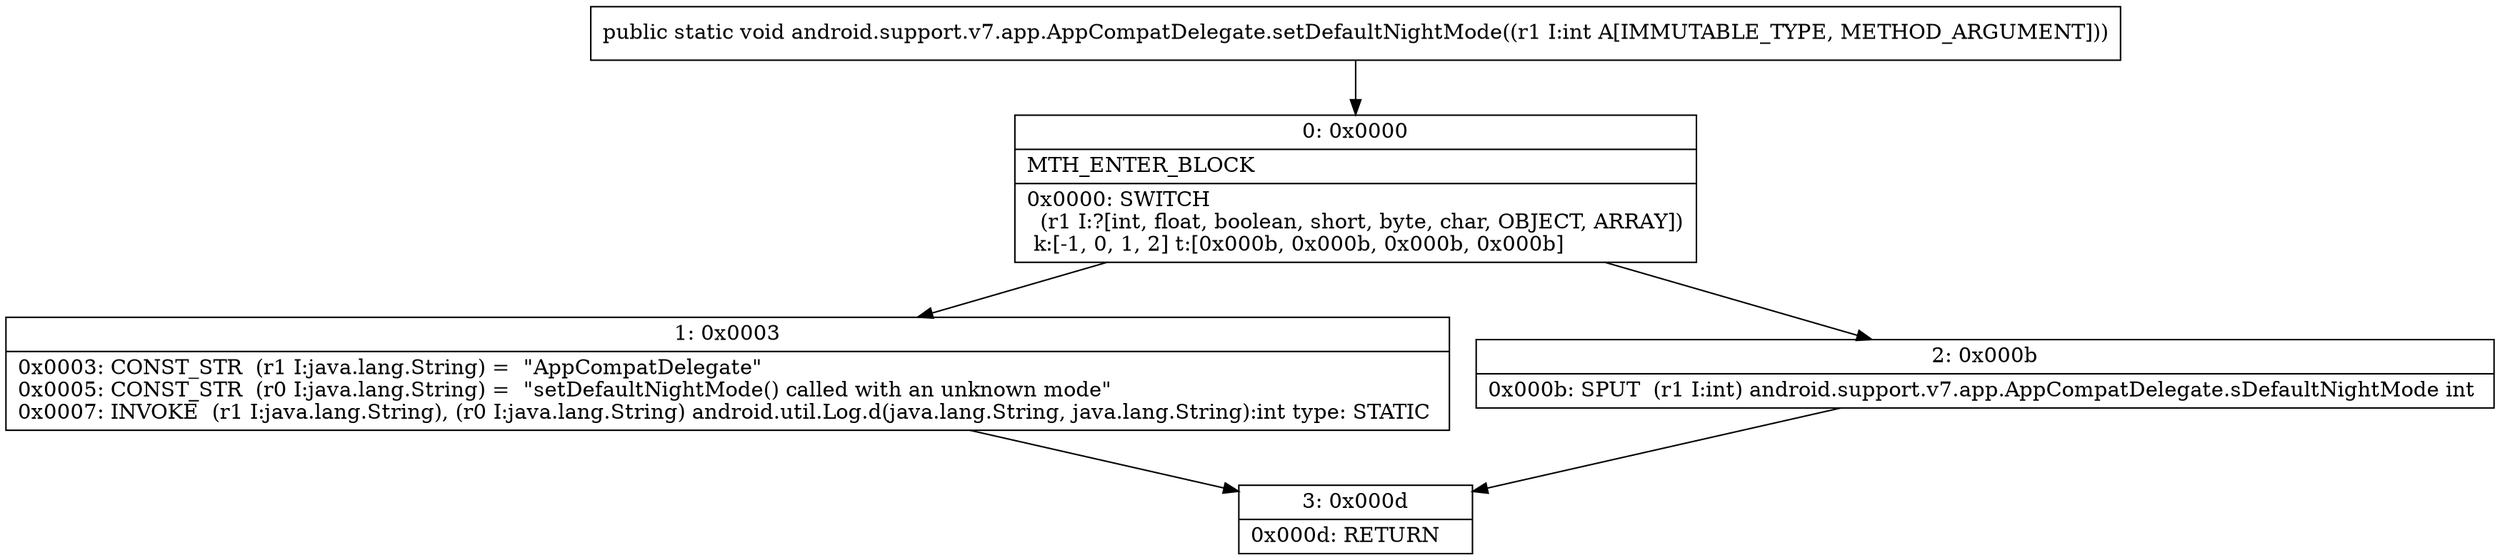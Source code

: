 digraph "CFG forandroid.support.v7.app.AppCompatDelegate.setDefaultNightMode(I)V" {
Node_0 [shape=record,label="{0\:\ 0x0000|MTH_ENTER_BLOCK\l|0x0000: SWITCH  \l  (r1 I:?[int, float, boolean, short, byte, char, OBJECT, ARRAY])\l k:[\-1, 0, 1, 2] t:[0x000b, 0x000b, 0x000b, 0x000b] \l}"];
Node_1 [shape=record,label="{1\:\ 0x0003|0x0003: CONST_STR  (r1 I:java.lang.String) =  \"AppCompatDelegate\" \l0x0005: CONST_STR  (r0 I:java.lang.String) =  \"setDefaultNightMode() called with an unknown mode\" \l0x0007: INVOKE  (r1 I:java.lang.String), (r0 I:java.lang.String) android.util.Log.d(java.lang.String, java.lang.String):int type: STATIC \l}"];
Node_2 [shape=record,label="{2\:\ 0x000b|0x000b: SPUT  (r1 I:int) android.support.v7.app.AppCompatDelegate.sDefaultNightMode int \l}"];
Node_3 [shape=record,label="{3\:\ 0x000d|0x000d: RETURN   \l}"];
MethodNode[shape=record,label="{public static void android.support.v7.app.AppCompatDelegate.setDefaultNightMode((r1 I:int A[IMMUTABLE_TYPE, METHOD_ARGUMENT])) }"];
MethodNode -> Node_0;
Node_0 -> Node_1;
Node_0 -> Node_2;
Node_1 -> Node_3;
Node_2 -> Node_3;
}

